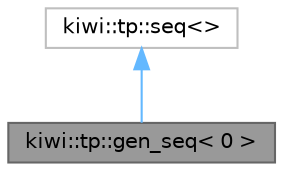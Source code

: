digraph "kiwi::tp::gen_seq&lt; 0 &gt;"
{
 // LATEX_PDF_SIZE
  bgcolor="transparent";
  edge [fontname=Helvetica,fontsize=10,labelfontname=Helvetica,labelfontsize=10];
  node [fontname=Helvetica,fontsize=10,shape=box,height=0.2,width=0.4];
  Node1 [id="Node000001",label="kiwi::tp::gen_seq\< 0 \>",height=0.2,width=0.4,color="gray40", fillcolor="grey60", style="filled", fontcolor="black",tooltip=" "];
  Node2 -> Node1 [id="edge1_Node000001_Node000002",dir="back",color="steelblue1",style="solid",tooltip=" "];
  Node2 [id="Node000002",label="kiwi::tp::seq\<\>",height=0.2,width=0.4,color="grey75", fillcolor="white", style="filled",URL="$structkiwi_1_1tp_1_1seq.html",tooltip=" "];
}
